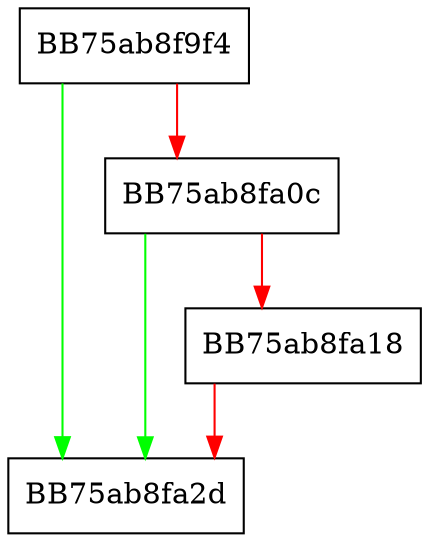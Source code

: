digraph TrashCleanFileTelemetryScanning {
  node [shape="box"];
  graph [splines=ortho];
  BB75ab8f9f4 -> BB75ab8fa2d [color="green"];
  BB75ab8f9f4 -> BB75ab8fa0c [color="red"];
  BB75ab8fa0c -> BB75ab8fa2d [color="green"];
  BB75ab8fa0c -> BB75ab8fa18 [color="red"];
  BB75ab8fa18 -> BB75ab8fa2d [color="red"];
}